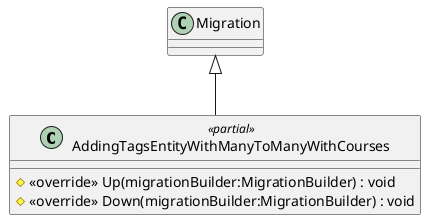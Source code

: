 @startuml
class AddingTagsEntityWithManyToManyWithCourses <<partial>> {
    # <<override>> Up(migrationBuilder:MigrationBuilder) : void
    # <<override>> Down(migrationBuilder:MigrationBuilder) : void
}
Migration <|-- AddingTagsEntityWithManyToManyWithCourses
@enduml
